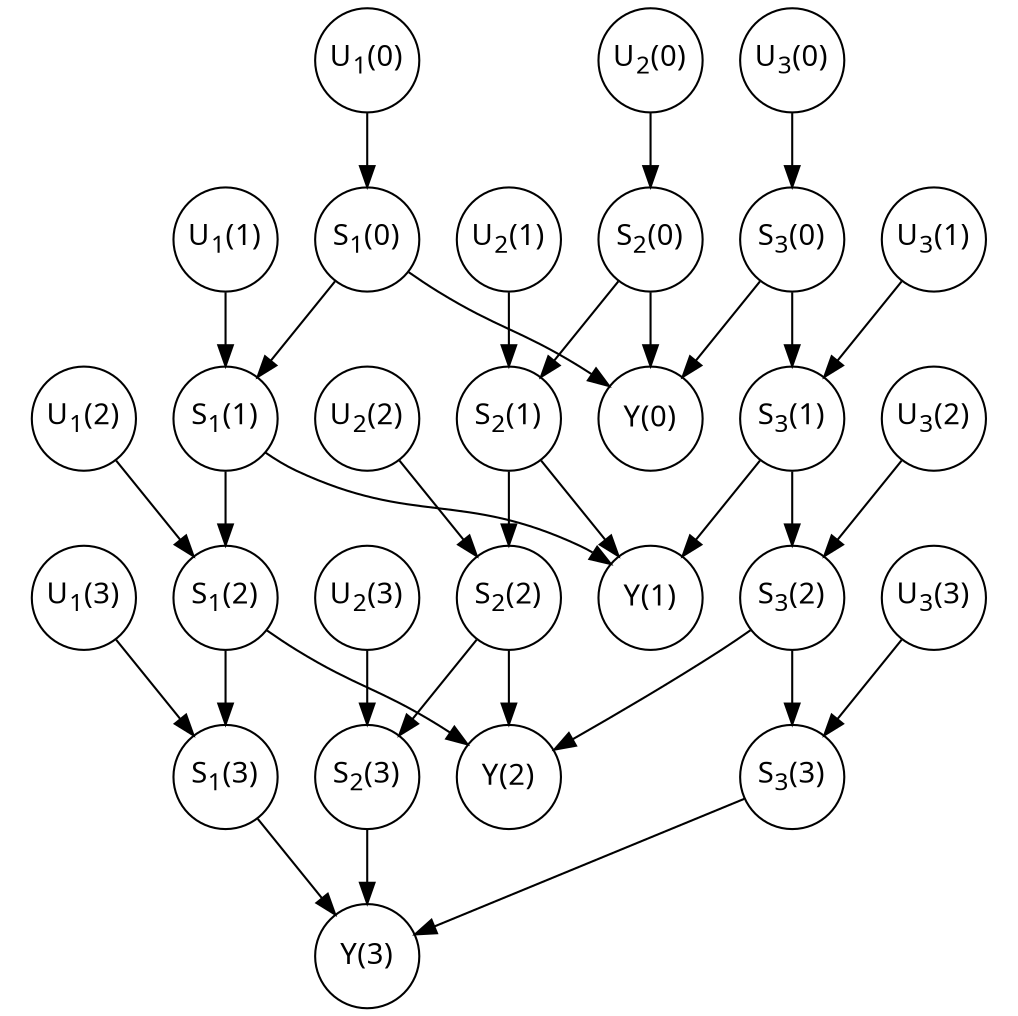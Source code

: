 digraph subscript {
    graph [pad="0.212,0.055" bgcolor=white]
    splines=true
    splines=spline
    node [fontname = "Trubechet MS Regular" fontsize=14 fixedsize=true width=.7];

    p0 [pos="-1.52,7.5!" shape=circle label=<U<SUB>1</SUB>(0)>]
    p1 [pos="-0.01,7.5!" shape=circle label=<U<SUB>1</SUB>(1)>]
    p2 [pos="1.48,7.5!" shape=circle label=<U<SUB>1</SUB>(2)>]
    p3 [pos="2.99,7.5!" shape=circle label=<U<SUB>1</SUB>(3)>]
    t0 [pos="-1.48,3.0!" shape=circle label=<S<SUB>1</SUB>(0)>]
    t1 [pos="0.02,3.0!" shape=circle label=<S<SUB>1</SUB>(1)>]
    t2 [pos="1.52,3.0!" shape=circle label=<S<SUB>1</SUB>(2)>]
    t3 [pos="3.02,3.0!" shape=circle label=<S<SUB>1</SUB>(3)>]

    p01 [pos="-1.5,6.0!" shape=circle label=<U<SUB>2</SUB>(0)>]
    p11 [pos="0.0,6.0!" shape=circle label=<U<SUB>2</SUB>(1)>]
    p21 [pos="1.5,6.0!" shape=circle label=<U<SUB>2</SUB>(2)>]
    p31 [pos="3.0,6.0!" shape=circle label=<U<SUB>2</SUB>(3)>]
    t01 [pos="-1.49,1.5!" shape=circle label=<S<SUB>2</SUB>(0)>]
    t11 [pos="0.01,1.5!" shape=circle label=<S<SUB>2</SUB>(1)>]
    t21 [pos="1.51,1.5!" shape=circle label=<S<SUB>2</SUB>(2)>]
    t31 [pos="3.01,1.5!" shape=circle label=<S<SUB>2</SUB>(3)>]

    p02 [pos="-1.49,4.5!" shape=circle label=<U<SUB>3</SUB>(0)>]
    p12 [pos="0.02,4.5!" shape=circle label=<U<SUB>3</SUB>(1)>]
    p22 [pos="1.51,4.5!" shape=circle label=<U<SUB>3</SUB>(2)>]
    p32 [pos="3.02,4.5!" shape=circle label=<U<SUB>3</SUB>(3)>]
    t02 [pos="-1.49,0.0!" shape=circle label=<S<SUB>3</SUB>(0)>]
    t12 [pos="0.00,0.0!" shape=circle label=<S<SUB>3</SUB>(1)>]
    t22 [pos="1.50,0.0!" shape=circle label=<S<SUB>3</SUB>(2)>]
    t32 [pos="3.00,0.0!" shape=circle label=<S<SUB>3</SUB>(3)>]

    i0 [pos="-1.48,-1.5!" shape=circle label=<Y(0)>]
    i1 [pos="0.02,-1.5!" shape=circle label=<Y(1)>]
    i2 [pos="1.52,-1.5!" shape=circle label=<Y(2)>]
    i3 [pos="3.02,-1.5!" shape=circle label=<Y(3)>]

    p0 -> t0
    p01 -> t01
    p02 -> t02
    p1 -> t1
    p11 -> t11
    p12 -> t12
    p2 -> t2
    p21 -> t21
    p22 -> t22
    p3 -> t3
    p31 -> t31
    p32 -> t32
    t0 -> t1
    t01 -> t11
    t02 -> t12
    t0 -> i0
    t01 -> i0
    t02 -> i0
    t1 -> t2
    t11 -> t21
    t12 -> t22
    t2 -> t3
    t21 -> t31
    t22 -> t32
    t1 -> i1
    t11 -> i1
    t12 -> i1
    t2 -> i2
    t21 -> i2
    t22 -> i2
    t3 -> i3
    t31 -> i3
    t32 -> i3
      }